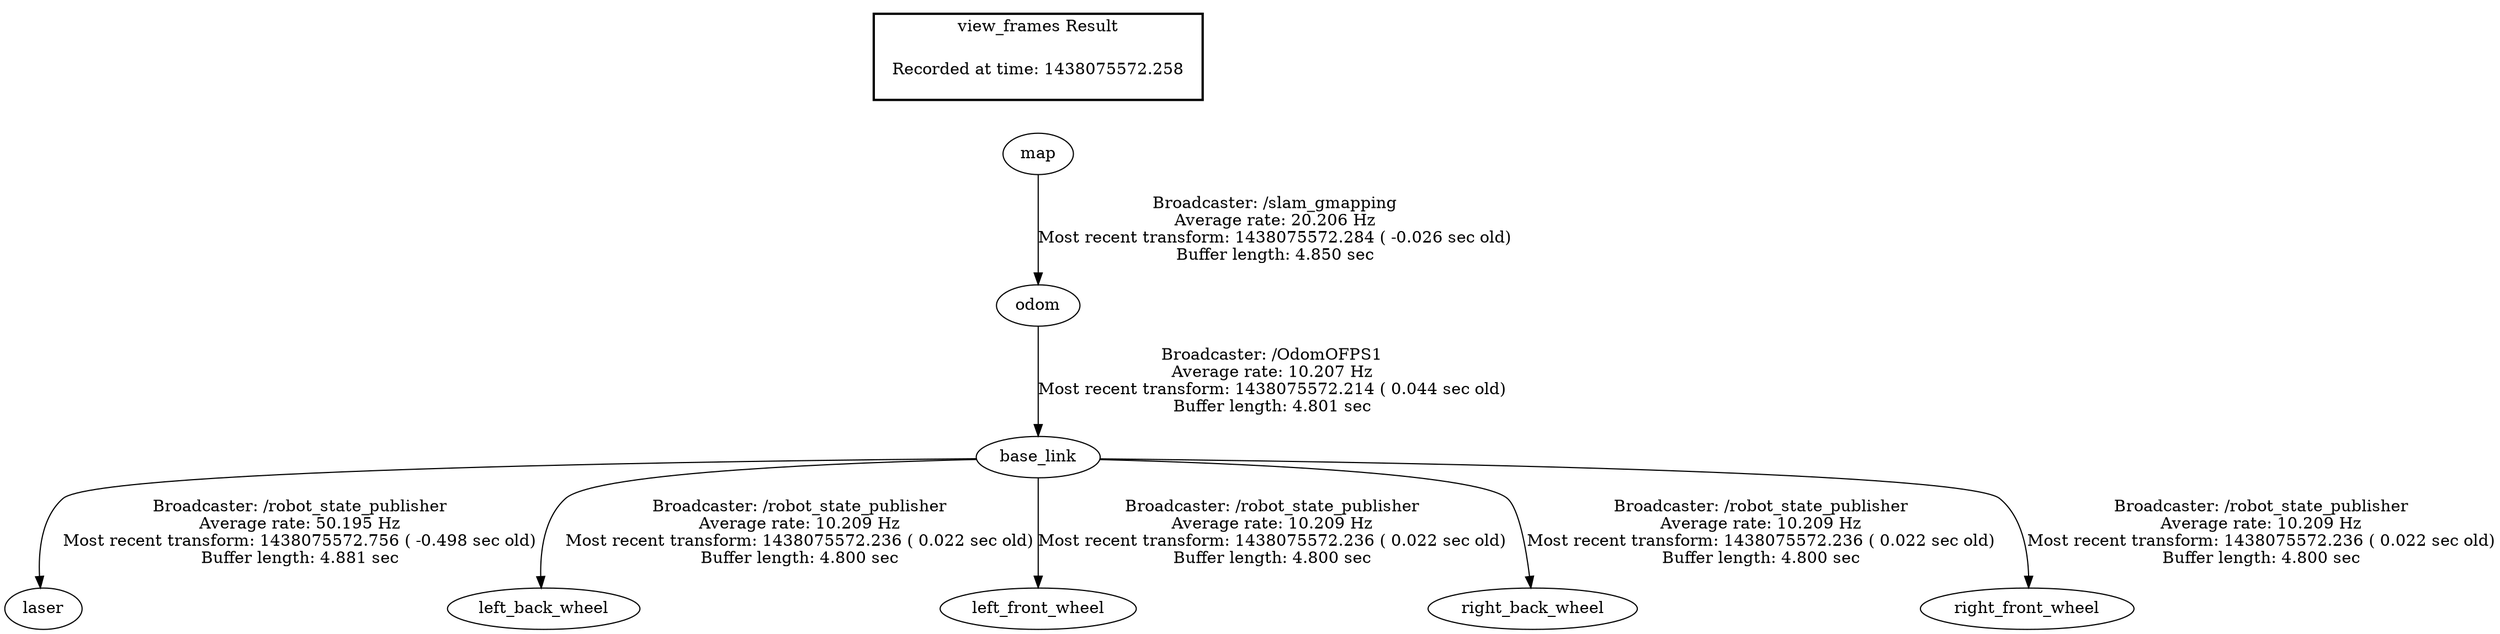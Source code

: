 digraph G {
"base_link" -> "laser"[label="Broadcaster: /robot_state_publisher\nAverage rate: 50.195 Hz\nMost recent transform: 1438075572.756 ( -0.498 sec old)\nBuffer length: 4.881 sec\n"];
"odom" -> "base_link"[label="Broadcaster: /OdomOFPS1\nAverage rate: 10.207 Hz\nMost recent transform: 1438075572.214 ( 0.044 sec old)\nBuffer length: 4.801 sec\n"];
"map" -> "odom"[label="Broadcaster: /slam_gmapping\nAverage rate: 20.206 Hz\nMost recent transform: 1438075572.284 ( -0.026 sec old)\nBuffer length: 4.850 sec\n"];
"base_link" -> "left_back_wheel"[label="Broadcaster: /robot_state_publisher\nAverage rate: 10.209 Hz\nMost recent transform: 1438075572.236 ( 0.022 sec old)\nBuffer length: 4.800 sec\n"];
"base_link" -> "left_front_wheel"[label="Broadcaster: /robot_state_publisher\nAverage rate: 10.209 Hz\nMost recent transform: 1438075572.236 ( 0.022 sec old)\nBuffer length: 4.800 sec\n"];
"base_link" -> "right_back_wheel"[label="Broadcaster: /robot_state_publisher\nAverage rate: 10.209 Hz\nMost recent transform: 1438075572.236 ( 0.022 sec old)\nBuffer length: 4.800 sec\n"];
"base_link" -> "right_front_wheel"[label="Broadcaster: /robot_state_publisher\nAverage rate: 10.209 Hz\nMost recent transform: 1438075572.236 ( 0.022 sec old)\nBuffer length: 4.800 sec\n"];
edge [style=invis];
 subgraph cluster_legend { style=bold; color=black; label ="view_frames Result";
"Recorded at time: 1438075572.258"[ shape=plaintext ] ;
 }->"map";
}